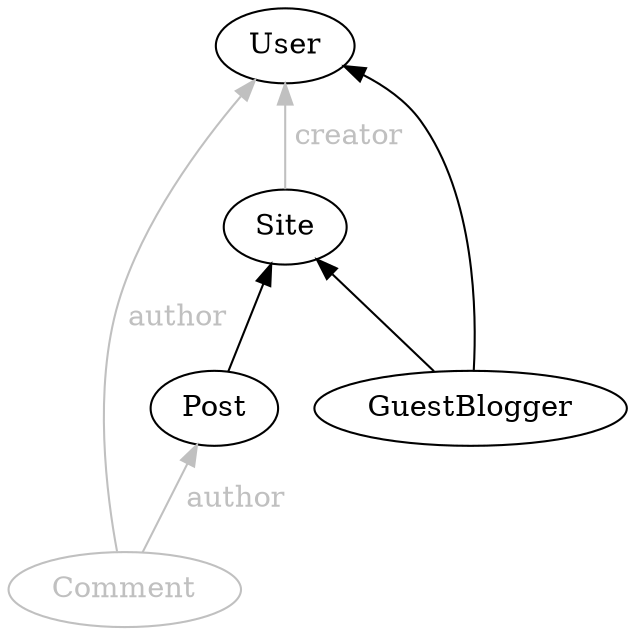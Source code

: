 digraph {
  rankdir=BT

  Site -> User [label=" creator "  color=gray fontcolor=gray]
  Post -> Site
  Comment -> Post, User [label=" author " color=gray fontcolor=gray]
  GuestBlogger -> Site, User

  Comment [color=gray fontcolor=gray]
}